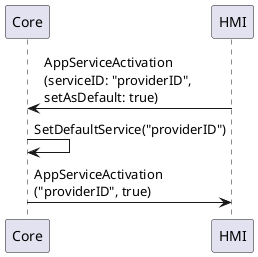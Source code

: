 @startuml

participant Core
participant HMI

HMI -> Core : AppServiceActivation\n(serviceID: "providerID", \nsetAsDefault: true)

Core -> Core : SetDefaultService("providerID")

Core -> HMI : AppServiceActivation\n("providerID", true)
@enduml
